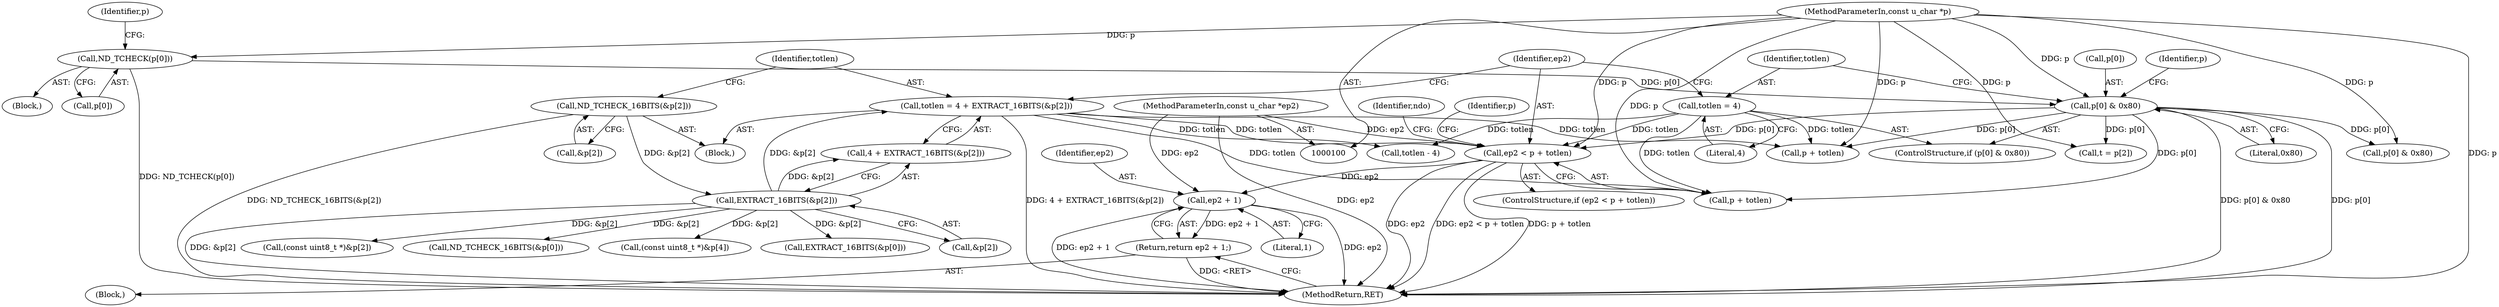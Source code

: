 digraph "0_tcpdump_e0a5a02b0fc1900a69d6c37ed0aab36fb8494e6d@pointer" {
"1000137" [label="(Call,ep2 < p + totlen)"];
"1000103" [label="(MethodParameterIn,const u_char *ep2)"];
"1000112" [label="(Call,p[0] & 0x80)"];
"1000107" [label="(Call,ND_TCHECK(p[0]))"];
"1000102" [label="(MethodParameterIn,const u_char *p)"];
"1000117" [label="(Call,totlen = 4)"];
"1000127" [label="(Call,totlen = 4 + EXTRACT_16BITS(&p[2]))"];
"1000131" [label="(Call,EXTRACT_16BITS(&p[2]))"];
"1000122" [label="(Call,ND_TCHECK_16BITS(&p[2]))"];
"1000148" [label="(Call,ep2 + 1)"];
"1000147" [label="(Return,return ep2 + 1;)"];
"1000123" [label="(Call,&p[2])"];
"1000113" [label="(Call,p[0])"];
"1000145" [label="(Identifier,ndo)"];
"1000242" [label="(Call,p + totlen)"];
"1000131" [label="(Call,EXTRACT_16BITS(&p[2]))"];
"1000142" [label="(Block,)"];
"1000186" [label="(Call,t = p[2])"];
"1000119" [label="(Literal,4)"];
"1000222" [label="(Call,(const uint8_t *)&p[4])"];
"1000137" [label="(Call,ep2 < p + totlen)"];
"1000150" [label="(Literal,1)"];
"1000122" [label="(Call,ND_TCHECK_16BITS(&p[2]))"];
"1000163" [label="(Call,EXTRACT_16BITS(&p[0]))"];
"1000248" [label="(MethodReturn,RET)"];
"1000176" [label="(Call,p[0] & 0x80)"];
"1000136" [label="(ControlStructure,if (ep2 < p + totlen))"];
"1000147" [label="(Return,return ep2 + 1;)"];
"1000114" [label="(Identifier,p)"];
"1000116" [label="(Literal,0x80)"];
"1000127" [label="(Call,totlen = 4 + EXTRACT_16BITS(&p[2]))"];
"1000148" [label="(Call,ep2 + 1)"];
"1000125" [label="(Identifier,p)"];
"1000138" [label="(Identifier,ep2)"];
"1000111" [label="(ControlStructure,if (p[0] & 0x80))"];
"1000117" [label="(Call,totlen = 4)"];
"1000132" [label="(Call,&p[2])"];
"1000108" [label="(Call,p[0])"];
"1000195" [label="(Call,(const uint8_t *)&p[2])"];
"1000128" [label="(Identifier,totlen)"];
"1000112" [label="(Call,p[0] & 0x80)"];
"1000139" [label="(Call,p + totlen)"];
"1000103" [label="(MethodParameterIn,const u_char *ep2)"];
"1000215" [label="(Call,totlen - 4)"];
"1000149" [label="(Identifier,ep2)"];
"1000151" [label="(Call,ND_TCHECK_16BITS(&p[0]))"];
"1000107" [label="(Call,ND_TCHECK(p[0]))"];
"1000129" [label="(Call,4 + EXTRACT_16BITS(&p[2]))"];
"1000154" [label="(Identifier,p)"];
"1000104" [label="(Block,)"];
"1000118" [label="(Identifier,totlen)"];
"1000121" [label="(Block,)"];
"1000102" [label="(MethodParameterIn,const u_char *p)"];
"1000137" -> "1000136"  [label="AST: "];
"1000137" -> "1000139"  [label="CFG: "];
"1000138" -> "1000137"  [label="AST: "];
"1000139" -> "1000137"  [label="AST: "];
"1000145" -> "1000137"  [label="CFG: "];
"1000154" -> "1000137"  [label="CFG: "];
"1000137" -> "1000248"  [label="DDG: p + totlen"];
"1000137" -> "1000248"  [label="DDG: ep2"];
"1000137" -> "1000248"  [label="DDG: ep2 < p + totlen"];
"1000103" -> "1000137"  [label="DDG: ep2"];
"1000112" -> "1000137"  [label="DDG: p[0]"];
"1000102" -> "1000137"  [label="DDG: p"];
"1000117" -> "1000137"  [label="DDG: totlen"];
"1000127" -> "1000137"  [label="DDG: totlen"];
"1000137" -> "1000148"  [label="DDG: ep2"];
"1000103" -> "1000100"  [label="AST: "];
"1000103" -> "1000248"  [label="DDG: ep2"];
"1000103" -> "1000148"  [label="DDG: ep2"];
"1000112" -> "1000111"  [label="AST: "];
"1000112" -> "1000116"  [label="CFG: "];
"1000113" -> "1000112"  [label="AST: "];
"1000116" -> "1000112"  [label="AST: "];
"1000118" -> "1000112"  [label="CFG: "];
"1000125" -> "1000112"  [label="CFG: "];
"1000112" -> "1000248"  [label="DDG: p[0] & 0x80"];
"1000112" -> "1000248"  [label="DDG: p[0]"];
"1000107" -> "1000112"  [label="DDG: p[0]"];
"1000102" -> "1000112"  [label="DDG: p"];
"1000112" -> "1000139"  [label="DDG: p[0]"];
"1000112" -> "1000176"  [label="DDG: p[0]"];
"1000112" -> "1000186"  [label="DDG: p[0]"];
"1000112" -> "1000242"  [label="DDG: p[0]"];
"1000107" -> "1000104"  [label="AST: "];
"1000107" -> "1000108"  [label="CFG: "];
"1000108" -> "1000107"  [label="AST: "];
"1000114" -> "1000107"  [label="CFG: "];
"1000107" -> "1000248"  [label="DDG: ND_TCHECK(p[0])"];
"1000102" -> "1000107"  [label="DDG: p"];
"1000102" -> "1000100"  [label="AST: "];
"1000102" -> "1000248"  [label="DDG: p"];
"1000102" -> "1000139"  [label="DDG: p"];
"1000102" -> "1000176"  [label="DDG: p"];
"1000102" -> "1000186"  [label="DDG: p"];
"1000102" -> "1000242"  [label="DDG: p"];
"1000117" -> "1000111"  [label="AST: "];
"1000117" -> "1000119"  [label="CFG: "];
"1000118" -> "1000117"  [label="AST: "];
"1000119" -> "1000117"  [label="AST: "];
"1000138" -> "1000117"  [label="CFG: "];
"1000117" -> "1000139"  [label="DDG: totlen"];
"1000117" -> "1000215"  [label="DDG: totlen"];
"1000117" -> "1000242"  [label="DDG: totlen"];
"1000127" -> "1000121"  [label="AST: "];
"1000127" -> "1000129"  [label="CFG: "];
"1000128" -> "1000127"  [label="AST: "];
"1000129" -> "1000127"  [label="AST: "];
"1000138" -> "1000127"  [label="CFG: "];
"1000127" -> "1000248"  [label="DDG: 4 + EXTRACT_16BITS(&p[2])"];
"1000131" -> "1000127"  [label="DDG: &p[2]"];
"1000127" -> "1000139"  [label="DDG: totlen"];
"1000127" -> "1000215"  [label="DDG: totlen"];
"1000127" -> "1000242"  [label="DDG: totlen"];
"1000131" -> "1000129"  [label="AST: "];
"1000131" -> "1000132"  [label="CFG: "];
"1000132" -> "1000131"  [label="AST: "];
"1000129" -> "1000131"  [label="CFG: "];
"1000131" -> "1000248"  [label="DDG: &p[2]"];
"1000131" -> "1000129"  [label="DDG: &p[2]"];
"1000122" -> "1000131"  [label="DDG: &p[2]"];
"1000131" -> "1000151"  [label="DDG: &p[2]"];
"1000131" -> "1000163"  [label="DDG: &p[2]"];
"1000131" -> "1000195"  [label="DDG: &p[2]"];
"1000131" -> "1000222"  [label="DDG: &p[2]"];
"1000122" -> "1000121"  [label="AST: "];
"1000122" -> "1000123"  [label="CFG: "];
"1000123" -> "1000122"  [label="AST: "];
"1000128" -> "1000122"  [label="CFG: "];
"1000122" -> "1000248"  [label="DDG: ND_TCHECK_16BITS(&p[2])"];
"1000148" -> "1000147"  [label="AST: "];
"1000148" -> "1000150"  [label="CFG: "];
"1000149" -> "1000148"  [label="AST: "];
"1000150" -> "1000148"  [label="AST: "];
"1000147" -> "1000148"  [label="CFG: "];
"1000148" -> "1000248"  [label="DDG: ep2"];
"1000148" -> "1000248"  [label="DDG: ep2 + 1"];
"1000148" -> "1000147"  [label="DDG: ep2 + 1"];
"1000147" -> "1000142"  [label="AST: "];
"1000248" -> "1000147"  [label="CFG: "];
"1000147" -> "1000248"  [label="DDG: <RET>"];
}
